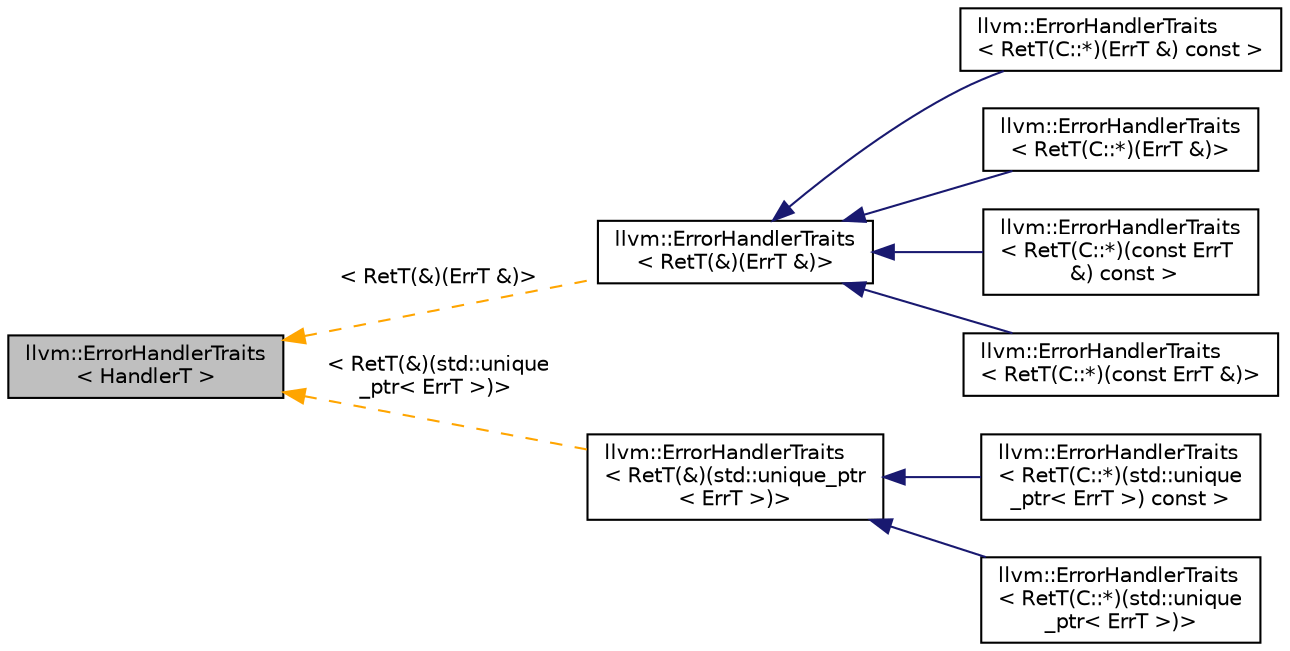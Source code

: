 digraph "llvm::ErrorHandlerTraits&lt; HandlerT &gt;"
{
 // LATEX_PDF_SIZE
  bgcolor="transparent";
  edge [fontname="Helvetica",fontsize="10",labelfontname="Helvetica",labelfontsize="10"];
  node [fontname="Helvetica",fontsize="10",shape="box"];
  rankdir="LR";
  Node1 [label="llvm::ErrorHandlerTraits\l\< HandlerT \>",height=0.2,width=0.4,color="black", fillcolor="grey75", style="filled", fontcolor="black",tooltip="Helper for testing applicability of, and applying, handlers for ErrorInfo types."];
  Node1 -> Node2 [dir="back",color="orange",fontsize="10",style="dashed",label=" \< RetT(&)(ErrT &)\>" ,fontname="Helvetica"];
  Node2 [label="llvm::ErrorHandlerTraits\l\< RetT(&)(ErrT &)\>",height=0.2,width=0.4,color="black",URL="$classllvm_1_1ErrorHandlerTraits.html",tooltip=" "];
  Node2 -> Node3 [dir="back",color="midnightblue",fontsize="10",style="solid",fontname="Helvetica"];
  Node3 [label="llvm::ErrorHandlerTraits\l\< RetT(C::*)(ErrT &) const \>",height=0.2,width=0.4,color="black",URL="$classllvm_1_1ErrorHandlerTraits_3_01RetT_07C_1_1_5_08_07ErrT_01_6_08_01const_01_4.html",tooltip=" "];
  Node2 -> Node4 [dir="back",color="midnightblue",fontsize="10",style="solid",fontname="Helvetica"];
  Node4 [label="llvm::ErrorHandlerTraits\l\< RetT(C::*)(ErrT &)\>",height=0.2,width=0.4,color="black",URL="$classllvm_1_1ErrorHandlerTraits_3_01RetT_07C_1_1_5_08_07ErrT_01_6_08_4.html",tooltip=" "];
  Node2 -> Node5 [dir="back",color="midnightblue",fontsize="10",style="solid",fontname="Helvetica"];
  Node5 [label="llvm::ErrorHandlerTraits\l\< RetT(C::*)(const ErrT\l &) const \>",height=0.2,width=0.4,color="black",URL="$classllvm_1_1ErrorHandlerTraits_3_01RetT_07C_1_1_5_08_07const_01ErrT_01_6_08_01const_01_4.html",tooltip=" "];
  Node2 -> Node6 [dir="back",color="midnightblue",fontsize="10",style="solid",fontname="Helvetica"];
  Node6 [label="llvm::ErrorHandlerTraits\l\< RetT(C::*)(const ErrT &)\>",height=0.2,width=0.4,color="black",URL="$classllvm_1_1ErrorHandlerTraits_3_01RetT_07C_1_1_5_08_07const_01ErrT_01_6_08_4.html",tooltip=" "];
  Node1 -> Node7 [dir="back",color="orange",fontsize="10",style="dashed",label=" \< RetT(&)(std::unique\l_ptr\< ErrT \>)\>" ,fontname="Helvetica"];
  Node7 [label="llvm::ErrorHandlerTraits\l\< RetT(&)(std::unique_ptr\l\< ErrT \>)\>",height=0.2,width=0.4,color="black",URL="$classllvm_1_1ErrorHandlerTraits.html",tooltip=" "];
  Node7 -> Node8 [dir="back",color="midnightblue",fontsize="10",style="solid",fontname="Helvetica"];
  Node8 [label="llvm::ErrorHandlerTraits\l\< RetT(C::*)(std::unique\l_ptr\< ErrT \>) const \>",height=0.2,width=0.4,color="black",URL="$classllvm_1_1ErrorHandlerTraits_3_01RetT_07C_1_1_5_08_07std_1_1unique__ptr_3_01ErrT_01_4_08_01const_01_4.html",tooltip="Specialization for member functions of the form 'RetT (std::unique_ptr<ErrT>) const'."];
  Node7 -> Node9 [dir="back",color="midnightblue",fontsize="10",style="solid",fontname="Helvetica"];
  Node9 [label="llvm::ErrorHandlerTraits\l\< RetT(C::*)(std::unique\l_ptr\< ErrT \>)\>",height=0.2,width=0.4,color="black",URL="$classllvm_1_1ErrorHandlerTraits_3_01RetT_07C_1_1_5_08_07std_1_1unique__ptr_3_01ErrT_01_4_08_4.html",tooltip="Specialization for member functions of the form 'RetT (std::unique_ptr<ErrT>)'."];
}
